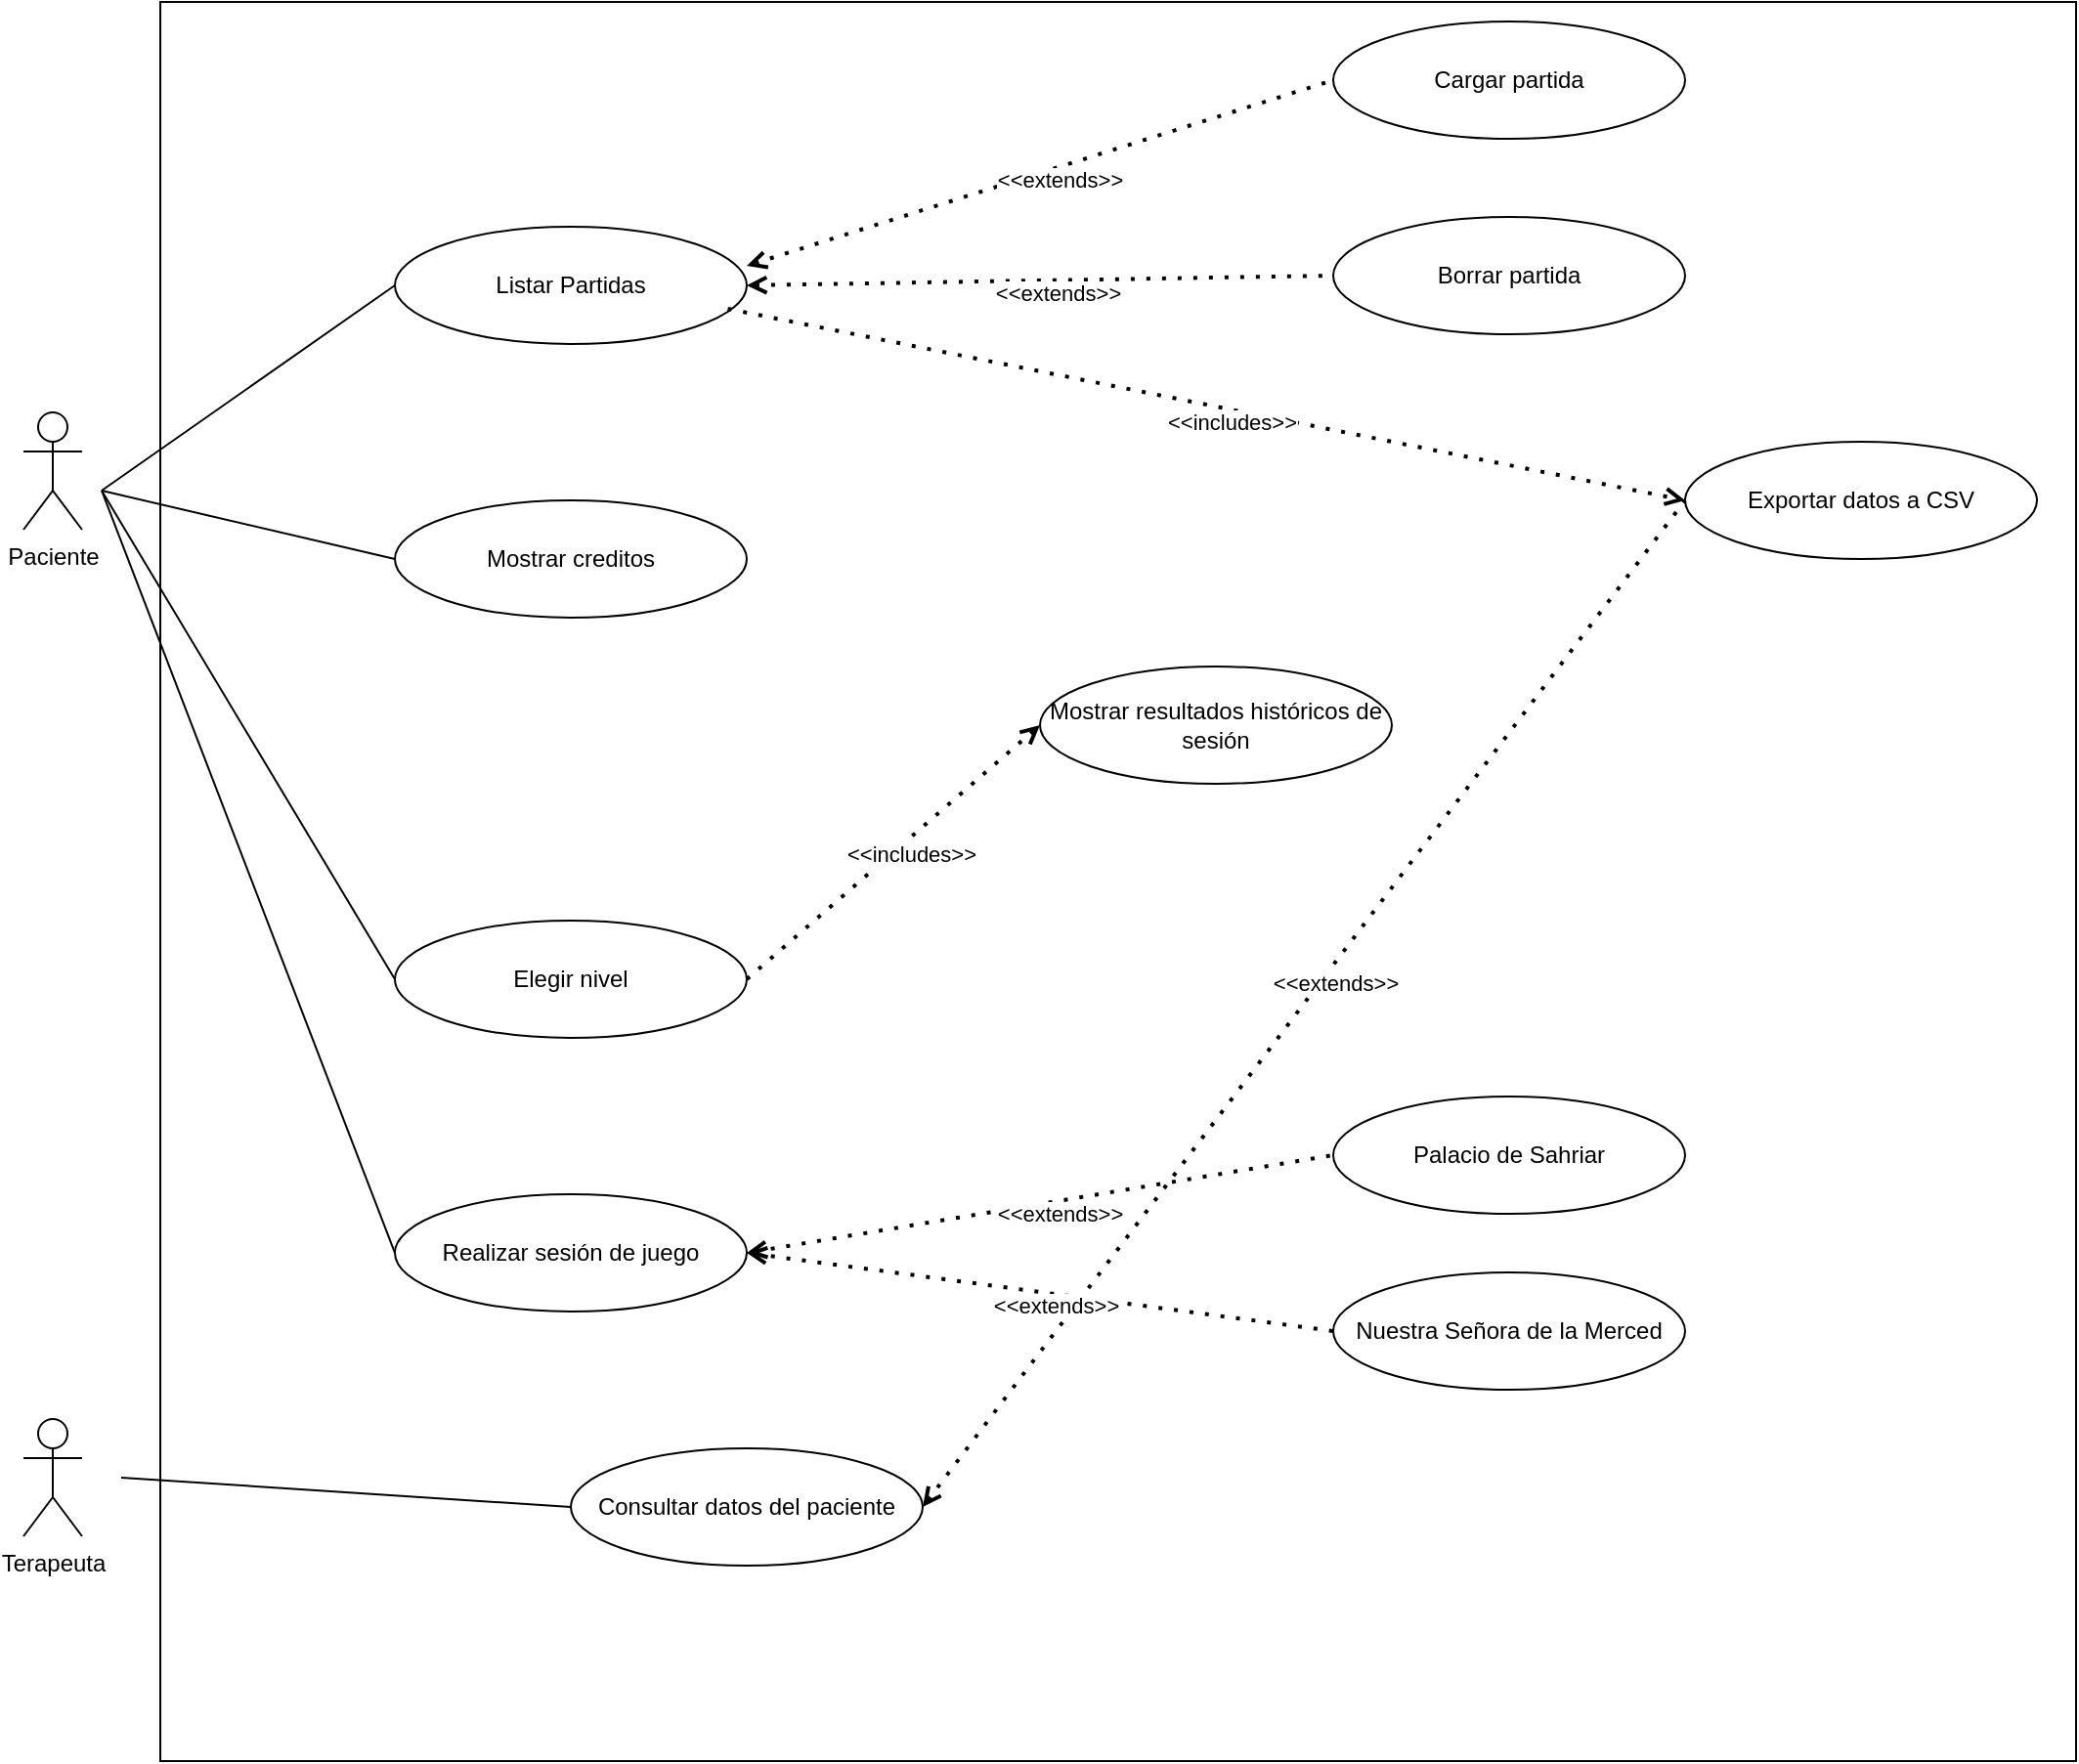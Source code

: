 <mxfile version="27.1.4">
  <diagram name="Page-1" id="b5b7bab2-c9e2-2cf4-8b2a-24fd1a2a6d21">
    <mxGraphModel dx="1964" dy="1113" grid="1" gridSize="10" guides="1" tooltips="1" connect="1" arrows="1" fold="1" page="1" pageScale="1" pageWidth="827" pageHeight="1169" background="none" math="0" shadow="0">
      <root>
        <mxCell id="0" />
        <mxCell id="1" parent="0" />
        <mxCell id="5MScCpEXEO7Ixxf4Bc4k-33" value="" style="html=1;whiteSpace=wrap;fillColor=none;" vertex="1" parent="1">
          <mxGeometry x="170" y="20" width="980" height="900" as="geometry" />
        </mxCell>
        <mxCell id="5MScCpEXEO7Ixxf4Bc4k-1" value="Paciente" style="shape=umlActor;verticalLabelPosition=bottom;verticalAlign=top;html=1;" vertex="1" parent="1">
          <mxGeometry x="100" y="230" width="30" height="60" as="geometry" />
        </mxCell>
        <mxCell id="5MScCpEXEO7Ixxf4Bc4k-2" value="Terapeuta" style="shape=umlActor;verticalLabelPosition=bottom;verticalAlign=top;html=1;" vertex="1" parent="1">
          <mxGeometry x="100" y="745" width="30" height="60" as="geometry" />
        </mxCell>
        <mxCell id="5MScCpEXEO7Ixxf4Bc4k-4" value="Listar Partidas" style="ellipse;whiteSpace=wrap;html=1;fillColor=none;" vertex="1" parent="1">
          <mxGeometry x="290" y="135" width="180" height="60" as="geometry" />
        </mxCell>
        <mxCell id="5MScCpEXEO7Ixxf4Bc4k-8" value="" style="endArrow=none;html=1;rounded=0;entryX=0;entryY=0.5;entryDx=0;entryDy=0;" edge="1" parent="1" target="5MScCpEXEO7Ixxf4Bc4k-4">
          <mxGeometry width="50" height="50" relative="1" as="geometry">
            <mxPoint x="140" y="270" as="sourcePoint" />
            <mxPoint x="190" y="220" as="targetPoint" />
          </mxGeometry>
        </mxCell>
        <mxCell id="5MScCpEXEO7Ixxf4Bc4k-9" value="" style="endArrow=none;dashed=1;html=1;dashPattern=1 3;strokeWidth=2;rounded=0;strokeColor=default;startArrow=open;startFill=0;entryX=0;entryY=0.5;entryDx=0;entryDy=0;" edge="1" parent="1" target="5MScCpEXEO7Ixxf4Bc4k-10">
          <mxGeometry width="50" height="50" relative="1" as="geometry">
            <mxPoint x="470" y="155" as="sourcePoint" />
            <mxPoint x="600" y="75" as="targetPoint" />
          </mxGeometry>
        </mxCell>
        <mxCell id="5MScCpEXEO7Ixxf4Bc4k-11" value="&amp;lt;&amp;lt;extends&amp;gt;&amp;gt;" style="edgeLabel;html=1;align=center;verticalAlign=middle;resizable=0;points=[];" vertex="1" connectable="0" parent="5MScCpEXEO7Ixxf4Bc4k-9">
          <mxGeometry x="0.056" y="-6" relative="1" as="geometry">
            <mxPoint as="offset" />
          </mxGeometry>
        </mxCell>
        <mxCell id="5MScCpEXEO7Ixxf4Bc4k-10" value="Cargar partida" style="ellipse;whiteSpace=wrap;html=1;fillColor=none;" vertex="1" parent="1">
          <mxGeometry x="770" y="30" width="180" height="60" as="geometry" />
        </mxCell>
        <mxCell id="5MScCpEXEO7Ixxf4Bc4k-12" value="Borrar partida" style="ellipse;whiteSpace=wrap;html=1;fillColor=none;" vertex="1" parent="1">
          <mxGeometry x="770" y="130" width="180" height="60" as="geometry" />
        </mxCell>
        <mxCell id="5MScCpEXEO7Ixxf4Bc4k-14" value="" style="endArrow=none;dashed=1;html=1;dashPattern=1 3;strokeWidth=2;rounded=0;strokeColor=default;startArrow=open;startFill=0;exitX=1;exitY=0.5;exitDx=0;exitDy=0;entryX=0;entryY=0.5;entryDx=0;entryDy=0;" edge="1" parent="1" source="5MScCpEXEO7Ixxf4Bc4k-4" target="5MScCpEXEO7Ixxf4Bc4k-12">
          <mxGeometry width="50" height="50" relative="1" as="geometry">
            <mxPoint x="520" y="245" as="sourcePoint" />
            <mxPoint x="650" y="165" as="targetPoint" />
          </mxGeometry>
        </mxCell>
        <mxCell id="5MScCpEXEO7Ixxf4Bc4k-15" value="&amp;lt;&amp;lt;extends&amp;gt;&amp;gt;" style="edgeLabel;html=1;align=center;verticalAlign=middle;resizable=0;points=[];" vertex="1" connectable="0" parent="5MScCpEXEO7Ixxf4Bc4k-14">
          <mxGeometry x="0.056" y="-6" relative="1" as="geometry">
            <mxPoint as="offset" />
          </mxGeometry>
        </mxCell>
        <mxCell id="5MScCpEXEO7Ixxf4Bc4k-16" value="" style="endArrow=none;html=1;rounded=0;entryX=0;entryY=0.5;entryDx=0;entryDy=0;" edge="1" parent="1" target="5MScCpEXEO7Ixxf4Bc4k-17">
          <mxGeometry width="50" height="50" relative="1" as="geometry">
            <mxPoint x="140" y="270" as="sourcePoint" />
            <mxPoint x="320" y="400" as="targetPoint" />
          </mxGeometry>
        </mxCell>
        <mxCell id="5MScCpEXEO7Ixxf4Bc4k-17" value="Mostrar creditos" style="ellipse;whiteSpace=wrap;html=1;fillColor=none;" vertex="1" parent="1">
          <mxGeometry x="290" y="275" width="180" height="60" as="geometry" />
        </mxCell>
        <mxCell id="5MScCpEXEO7Ixxf4Bc4k-19" value="Mostrar resultados históricos de sesión" style="ellipse;whiteSpace=wrap;html=1;fillColor=none;" vertex="1" parent="1">
          <mxGeometry x="620" y="360" width="180" height="60" as="geometry" />
        </mxCell>
        <mxCell id="5MScCpEXEO7Ixxf4Bc4k-20" value="Elegir nivel" style="ellipse;whiteSpace=wrap;html=1;fillColor=none;" vertex="1" parent="1">
          <mxGeometry x="290" y="490" width="180" height="60" as="geometry" />
        </mxCell>
        <mxCell id="5MScCpEXEO7Ixxf4Bc4k-21" value="" style="endArrow=none;html=1;rounded=0;entryX=0;entryY=0.5;entryDx=0;entryDy=0;" edge="1" parent="1" target="5MScCpEXEO7Ixxf4Bc4k-20">
          <mxGeometry width="50" height="50" relative="1" as="geometry">
            <mxPoint x="140" y="270" as="sourcePoint" />
            <mxPoint x="340" y="430" as="targetPoint" />
          </mxGeometry>
        </mxCell>
        <mxCell id="5MScCpEXEO7Ixxf4Bc4k-23" value="" style="endArrow=open;dashed=1;html=1;dashPattern=1 3;strokeWidth=2;rounded=0;strokeColor=default;startArrow=none;startFill=0;exitX=1;exitY=0.5;exitDx=0;exitDy=0;entryX=0;entryY=0.5;entryDx=0;entryDy=0;endFill=0;" edge="1" parent="1" source="5MScCpEXEO7Ixxf4Bc4k-20" target="5MScCpEXEO7Ixxf4Bc4k-19">
          <mxGeometry width="50" height="50" relative="1" as="geometry">
            <mxPoint x="470" y="455" as="sourcePoint" />
            <mxPoint x="610" y="375" as="targetPoint" />
          </mxGeometry>
        </mxCell>
        <mxCell id="5MScCpEXEO7Ixxf4Bc4k-24" value="&amp;lt;&amp;lt;includes&amp;gt;&amp;gt;" style="edgeLabel;html=1;align=center;verticalAlign=middle;resizable=0;points=[];" vertex="1" connectable="0" parent="5MScCpEXEO7Ixxf4Bc4k-23">
          <mxGeometry x="0.056" y="-6" relative="1" as="geometry">
            <mxPoint as="offset" />
          </mxGeometry>
        </mxCell>
        <mxCell id="5MScCpEXEO7Ixxf4Bc4k-25" value="Exportar datos a CSV" style="ellipse;whiteSpace=wrap;html=1;fillColor=none;" vertex="1" parent="1">
          <mxGeometry x="950" y="245" width="180" height="60" as="geometry" />
        </mxCell>
        <mxCell id="5MScCpEXEO7Ixxf4Bc4k-28" value="" style="endArrow=none;html=1;rounded=0;entryX=0;entryY=0.5;entryDx=0;entryDy=0;" edge="1" parent="1" target="5MScCpEXEO7Ixxf4Bc4k-30">
          <mxGeometry width="50" height="50" relative="1" as="geometry">
            <mxPoint x="150" y="775" as="sourcePoint" />
            <mxPoint x="380" y="735" as="targetPoint" />
          </mxGeometry>
        </mxCell>
        <mxCell id="5MScCpEXEO7Ixxf4Bc4k-30" value="Consultar datos del paciente" style="ellipse;whiteSpace=wrap;html=1;fillColor=none;" vertex="1" parent="1">
          <mxGeometry x="380" y="760" width="180" height="60" as="geometry" />
        </mxCell>
        <mxCell id="5MScCpEXEO7Ixxf4Bc4k-31" value="" style="endArrow=none;dashed=1;html=1;dashPattern=1 3;strokeWidth=2;rounded=0;strokeColor=default;startArrow=open;startFill=0;exitX=1;exitY=0.5;exitDx=0;exitDy=0;entryX=0;entryY=0.5;entryDx=0;entryDy=0;" edge="1" parent="1" source="5MScCpEXEO7Ixxf4Bc4k-30" target="5MScCpEXEO7Ixxf4Bc4k-25">
          <mxGeometry width="50" height="50" relative="1" as="geometry">
            <mxPoint x="590" y="605" as="sourcePoint" />
            <mxPoint x="730" y="655" as="targetPoint" />
          </mxGeometry>
        </mxCell>
        <mxCell id="5MScCpEXEO7Ixxf4Bc4k-32" value="&amp;lt;&amp;lt;extends&amp;gt;&amp;gt;" style="edgeLabel;html=1;align=center;verticalAlign=middle;resizable=0;points=[];" vertex="1" connectable="0" parent="5MScCpEXEO7Ixxf4Bc4k-31">
          <mxGeometry x="0.056" y="-6" relative="1" as="geometry">
            <mxPoint as="offset" />
          </mxGeometry>
        </mxCell>
        <mxCell id="5MScCpEXEO7Ixxf4Bc4k-34" value="" style="endArrow=open;dashed=1;html=1;dashPattern=1 3;strokeWidth=2;rounded=0;strokeColor=default;startArrow=none;startFill=0;exitX=0.946;exitY=0.7;exitDx=0;exitDy=0;entryX=0;entryY=0.5;entryDx=0;entryDy=0;endFill=0;exitPerimeter=0;" edge="1" parent="1" source="5MScCpEXEO7Ixxf4Bc4k-4" target="5MScCpEXEO7Ixxf4Bc4k-25">
          <mxGeometry width="50" height="50" relative="1" as="geometry">
            <mxPoint x="710" y="165" as="sourcePoint" />
            <mxPoint x="1010" y="160" as="targetPoint" />
          </mxGeometry>
        </mxCell>
        <mxCell id="5MScCpEXEO7Ixxf4Bc4k-35" value="&amp;lt;&amp;lt;includes&amp;gt;&amp;gt;" style="edgeLabel;html=1;align=center;verticalAlign=middle;resizable=0;points=[];" vertex="1" connectable="0" parent="5MScCpEXEO7Ixxf4Bc4k-34">
          <mxGeometry x="0.056" y="-6" relative="1" as="geometry">
            <mxPoint as="offset" />
          </mxGeometry>
        </mxCell>
        <mxCell id="5MScCpEXEO7Ixxf4Bc4k-37" value="Realizar sesión de juego" style="ellipse;whiteSpace=wrap;html=1;fillColor=none;" vertex="1" parent="1">
          <mxGeometry x="290" y="630" width="180" height="60" as="geometry" />
        </mxCell>
        <mxCell id="5MScCpEXEO7Ixxf4Bc4k-38" value="" style="endArrow=none;html=1;rounded=0;entryX=0;entryY=0.5;entryDx=0;entryDy=0;" edge="1" parent="1" target="5MScCpEXEO7Ixxf4Bc4k-37">
          <mxGeometry width="50" height="50" relative="1" as="geometry">
            <mxPoint x="140" y="270" as="sourcePoint" />
            <mxPoint x="290" y="525" as="targetPoint" />
          </mxGeometry>
        </mxCell>
        <mxCell id="5MScCpEXEO7Ixxf4Bc4k-40" value="" style="endArrow=none;dashed=1;html=1;dashPattern=1 3;strokeWidth=2;rounded=0;strokeColor=default;startArrow=open;startFill=0;exitX=1;exitY=0.5;exitDx=0;exitDy=0;entryX=0;entryY=0.5;entryDx=0;entryDy=0;" edge="1" parent="1" source="5MScCpEXEO7Ixxf4Bc4k-37" target="5MScCpEXEO7Ixxf4Bc4k-42">
          <mxGeometry width="50" height="50" relative="1" as="geometry">
            <mxPoint x="470" y="665" as="sourcePoint" />
            <mxPoint x="770" y="620" as="targetPoint" />
          </mxGeometry>
        </mxCell>
        <mxCell id="5MScCpEXEO7Ixxf4Bc4k-41" value="&amp;lt;&amp;lt;extends&amp;gt;&amp;gt;" style="edgeLabel;html=1;align=center;verticalAlign=middle;resizable=0;points=[];" vertex="1" connectable="0" parent="5MScCpEXEO7Ixxf4Bc4k-40">
          <mxGeometry x="0.056" y="-6" relative="1" as="geometry">
            <mxPoint as="offset" />
          </mxGeometry>
        </mxCell>
        <mxCell id="5MScCpEXEO7Ixxf4Bc4k-42" value="Palacio de Sahriar" style="ellipse;whiteSpace=wrap;html=1;fillColor=none;" vertex="1" parent="1">
          <mxGeometry x="770" y="580" width="180" height="60" as="geometry" />
        </mxCell>
        <mxCell id="5MScCpEXEO7Ixxf4Bc4k-43" value="Nuestra Señora de la Merced" style="ellipse;whiteSpace=wrap;html=1;fillColor=none;" vertex="1" parent="1">
          <mxGeometry x="770" y="670" width="180" height="60" as="geometry" />
        </mxCell>
        <mxCell id="5MScCpEXEO7Ixxf4Bc4k-44" value="" style="endArrow=none;dashed=1;html=1;dashPattern=1 3;strokeWidth=2;rounded=0;strokeColor=default;startArrow=open;startFill=0;entryX=0;entryY=0.5;entryDx=0;entryDy=0;exitX=1;exitY=0.5;exitDx=0;exitDy=0;" edge="1" parent="1" source="5MScCpEXEO7Ixxf4Bc4k-37" target="5MScCpEXEO7Ixxf4Bc4k-43">
          <mxGeometry width="50" height="50" relative="1" as="geometry">
            <mxPoint x="550" y="700" as="sourcePoint" />
            <mxPoint x="870" y="640" as="targetPoint" />
          </mxGeometry>
        </mxCell>
        <mxCell id="5MScCpEXEO7Ixxf4Bc4k-45" value="&amp;lt;&amp;lt;extends&amp;gt;&amp;gt;" style="edgeLabel;html=1;align=center;verticalAlign=middle;resizable=0;points=[];" vertex="1" connectable="0" parent="5MScCpEXEO7Ixxf4Bc4k-44">
          <mxGeometry x="0.056" y="-6" relative="1" as="geometry">
            <mxPoint as="offset" />
          </mxGeometry>
        </mxCell>
      </root>
    </mxGraphModel>
  </diagram>
</mxfile>
